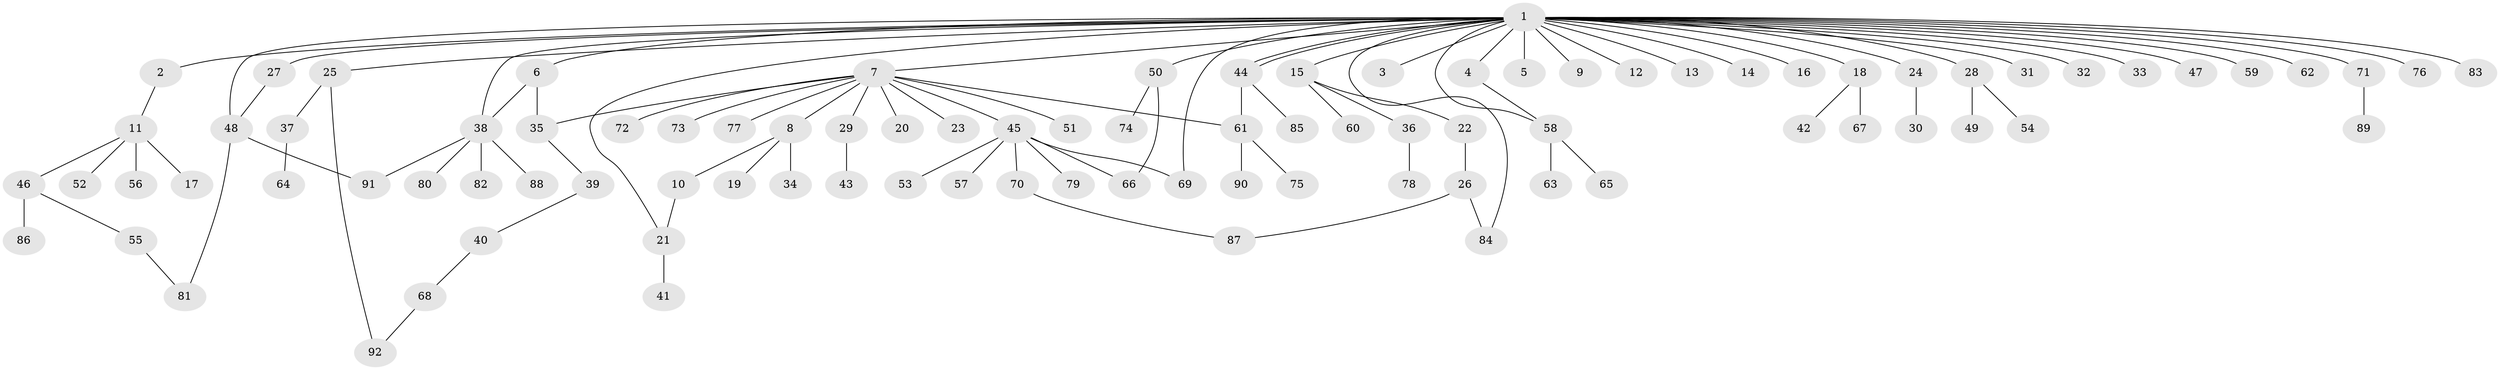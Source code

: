 // Generated by graph-tools (version 1.1) at 2025/01/03/09/25 03:01:53]
// undirected, 92 vertices, 105 edges
graph export_dot {
graph [start="1"]
  node [color=gray90,style=filled];
  1;
  2;
  3;
  4;
  5;
  6;
  7;
  8;
  9;
  10;
  11;
  12;
  13;
  14;
  15;
  16;
  17;
  18;
  19;
  20;
  21;
  22;
  23;
  24;
  25;
  26;
  27;
  28;
  29;
  30;
  31;
  32;
  33;
  34;
  35;
  36;
  37;
  38;
  39;
  40;
  41;
  42;
  43;
  44;
  45;
  46;
  47;
  48;
  49;
  50;
  51;
  52;
  53;
  54;
  55;
  56;
  57;
  58;
  59;
  60;
  61;
  62;
  63;
  64;
  65;
  66;
  67;
  68;
  69;
  70;
  71;
  72;
  73;
  74;
  75;
  76;
  77;
  78;
  79;
  80;
  81;
  82;
  83;
  84;
  85;
  86;
  87;
  88;
  89;
  90;
  91;
  92;
  1 -- 2;
  1 -- 3;
  1 -- 4;
  1 -- 5;
  1 -- 6;
  1 -- 7;
  1 -- 9;
  1 -- 12;
  1 -- 13;
  1 -- 14;
  1 -- 15;
  1 -- 16;
  1 -- 18;
  1 -- 21;
  1 -- 24;
  1 -- 25;
  1 -- 27;
  1 -- 28;
  1 -- 31;
  1 -- 32;
  1 -- 33;
  1 -- 38;
  1 -- 44;
  1 -- 44;
  1 -- 47;
  1 -- 48;
  1 -- 50;
  1 -- 58;
  1 -- 59;
  1 -- 62;
  1 -- 69;
  1 -- 71;
  1 -- 76;
  1 -- 83;
  1 -- 84;
  2 -- 11;
  4 -- 58;
  6 -- 35;
  6 -- 38;
  7 -- 8;
  7 -- 20;
  7 -- 23;
  7 -- 29;
  7 -- 35;
  7 -- 45;
  7 -- 51;
  7 -- 61;
  7 -- 72;
  7 -- 73;
  7 -- 77;
  8 -- 10;
  8 -- 19;
  8 -- 34;
  10 -- 21;
  11 -- 17;
  11 -- 46;
  11 -- 52;
  11 -- 56;
  15 -- 22;
  15 -- 36;
  15 -- 60;
  18 -- 42;
  18 -- 67;
  21 -- 41;
  22 -- 26;
  24 -- 30;
  25 -- 37;
  25 -- 92;
  26 -- 84;
  26 -- 87;
  27 -- 48;
  28 -- 49;
  28 -- 54;
  29 -- 43;
  35 -- 39;
  36 -- 78;
  37 -- 64;
  38 -- 80;
  38 -- 82;
  38 -- 88;
  38 -- 91;
  39 -- 40;
  40 -- 68;
  44 -- 61;
  44 -- 85;
  45 -- 53;
  45 -- 57;
  45 -- 66;
  45 -- 69;
  45 -- 70;
  45 -- 79;
  46 -- 55;
  46 -- 86;
  48 -- 81;
  48 -- 91;
  50 -- 66;
  50 -- 74;
  55 -- 81;
  58 -- 63;
  58 -- 65;
  61 -- 75;
  61 -- 90;
  68 -- 92;
  70 -- 87;
  71 -- 89;
}
